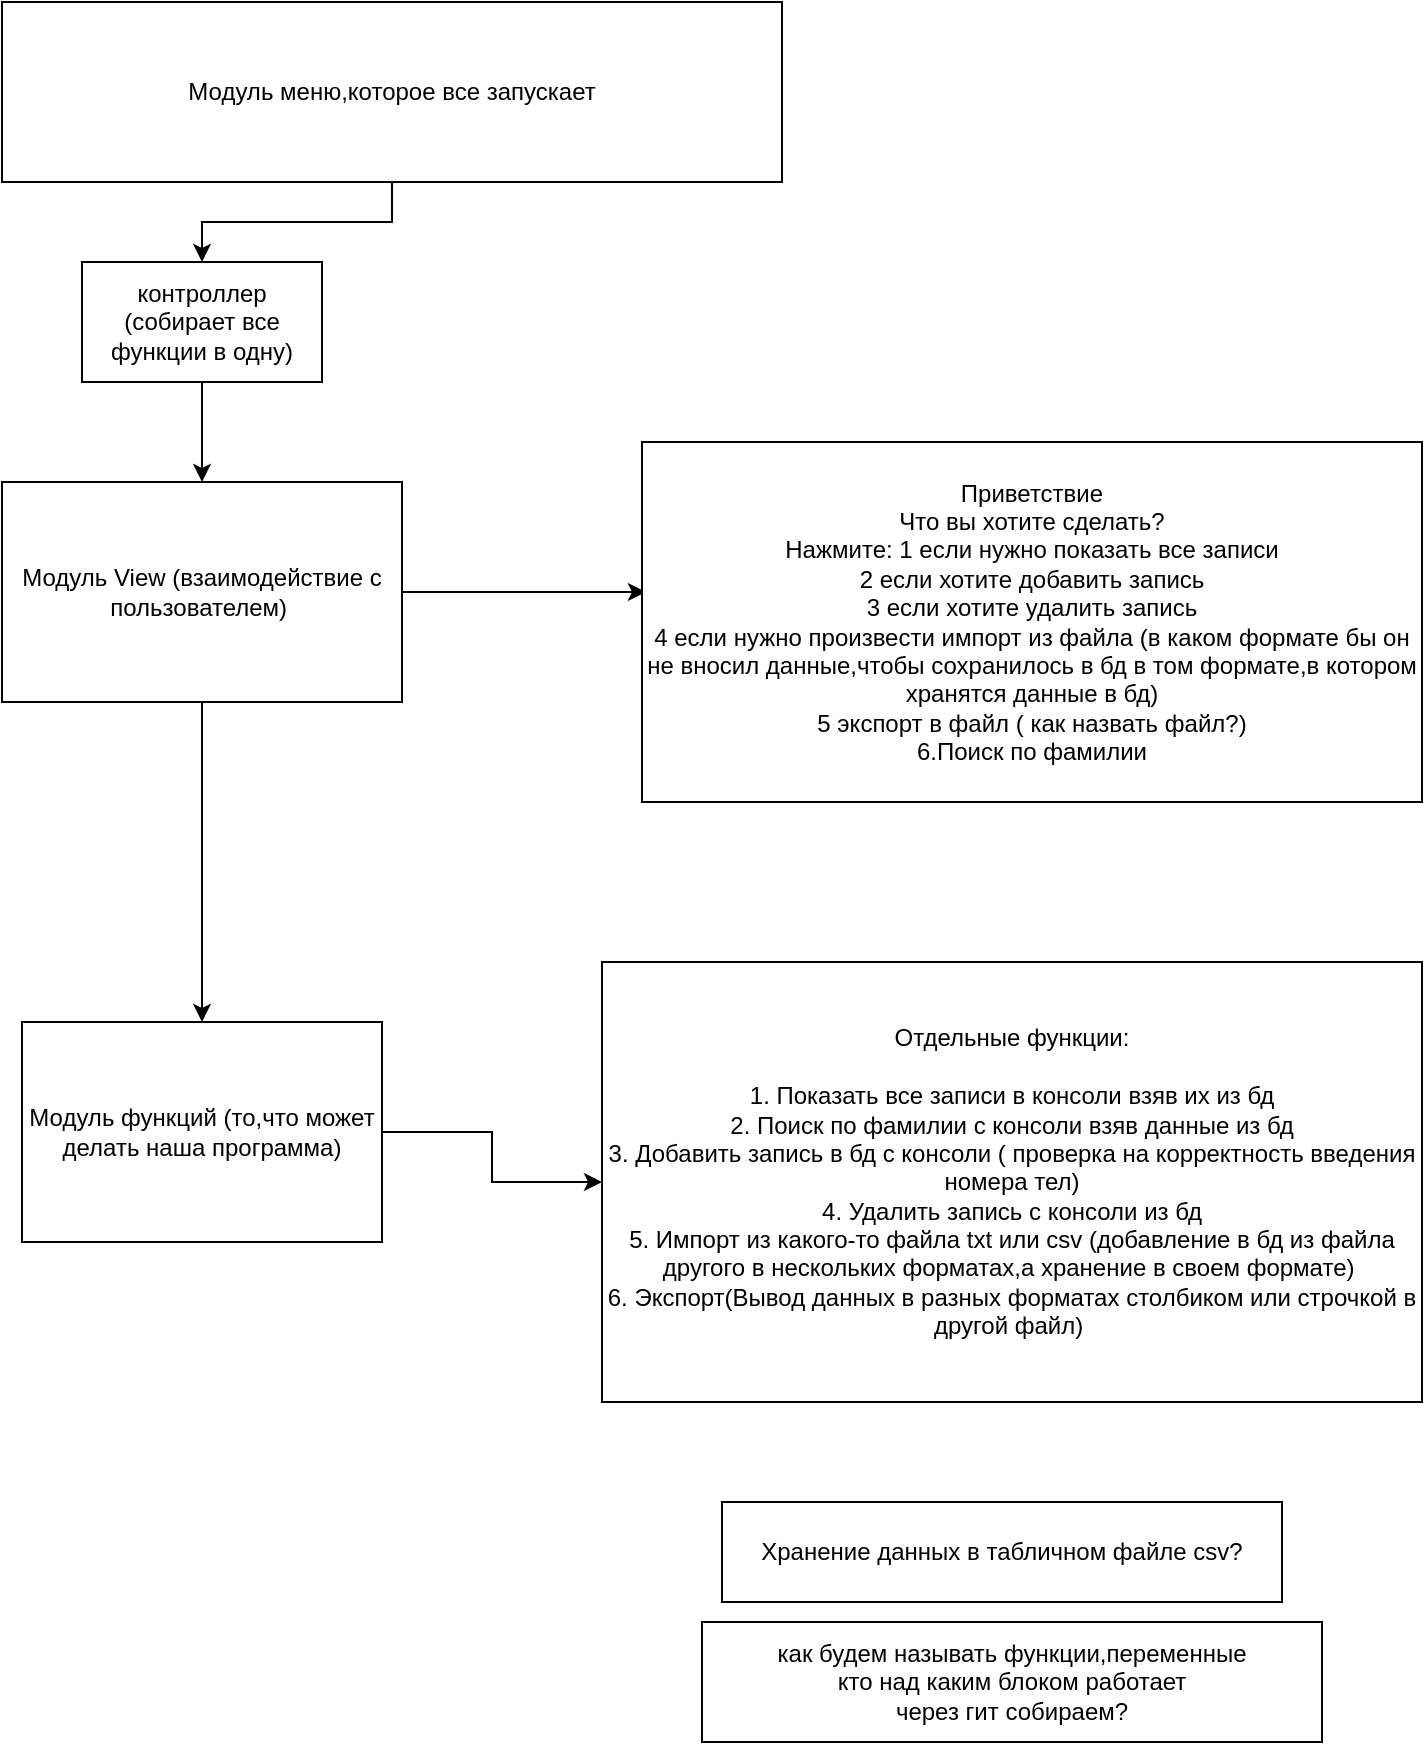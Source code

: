 <mxfile version="20.3.6" type="device"><diagram id="C5RBs43oDa-KdzZeNtuy" name="Page-1"><mxGraphModel dx="1106" dy="557" grid="1" gridSize="10" guides="1" tooltips="1" connect="1" arrows="1" fold="1" page="1" pageScale="1" pageWidth="827" pageHeight="1169" math="0" shadow="0"><root><mxCell id="WIyWlLk6GJQsqaUBKTNV-0"/><mxCell id="WIyWlLk6GJQsqaUBKTNV-1" parent="WIyWlLk6GJQsqaUBKTNV-0"/><mxCell id="CbF_tb9Tf6M1m18Wwq98-0" value="Хранение данных в табличном файле csv?" style="rounded=0;whiteSpace=wrap;html=1;" parent="WIyWlLk6GJQsqaUBKTNV-1" vertex="1"><mxGeometry x="440" y="1240" width="280" height="50" as="geometry"/></mxCell><mxCell id="CbF_tb9Tf6M1m18Wwq98-1" value="Отдельные функции:&lt;br&gt;&lt;br&gt;1. Показать все записи в консоли взяв их из бд&lt;br&gt;2. Поиск по фамилии с консоли взяв данные из бд&lt;br&gt;3. Добавить запись в бд с консоли ( проверка на корректность введения номера тел)&lt;br&gt;4. Удалить запись с консоли из бд&lt;br&gt;5. Импорт из какого-то файла txt или csv (добавление в бд из файла другого в нескольких форматах,а хранение в своем формате)&amp;nbsp;&lt;br&gt;6. Экспорт(Вывод данных в разных форматах столбиком или строчкой в другой файл)&amp;nbsp;" style="rounded=0;whiteSpace=wrap;html=1;" parent="WIyWlLk6GJQsqaUBKTNV-1" vertex="1"><mxGeometry x="380" y="970" width="410" height="220" as="geometry"/></mxCell><mxCell id="CbF_tb9Tf6M1m18Wwq98-7" value="" style="edgeStyle=orthogonalEdgeStyle;rounded=0;orthogonalLoop=1;jettySize=auto;html=1;" parent="WIyWlLk6GJQsqaUBKTNV-1" source="CbF_tb9Tf6M1m18Wwq98-2" target="CbF_tb9Tf6M1m18Wwq98-3" edge="1"><mxGeometry relative="1" as="geometry"/></mxCell><mxCell id="CbF_tb9Tf6M1m18Wwq98-2" value="Модуль меню,которое все запускает" style="rounded=0;whiteSpace=wrap;html=1;" parent="WIyWlLk6GJQsqaUBKTNV-1" vertex="1"><mxGeometry x="80" y="490" width="390" height="90" as="geometry"/></mxCell><mxCell id="CbF_tb9Tf6M1m18Wwq98-8" value="" style="edgeStyle=orthogonalEdgeStyle;rounded=0;orthogonalLoop=1;jettySize=auto;html=1;" parent="WIyWlLk6GJQsqaUBKTNV-1" source="CbF_tb9Tf6M1m18Wwq98-3" target="CbF_tb9Tf6M1m18Wwq98-4" edge="1"><mxGeometry relative="1" as="geometry"/></mxCell><mxCell id="CbF_tb9Tf6M1m18Wwq98-3" value="контроллер (собирает все функции в одну)" style="rounded=0;whiteSpace=wrap;html=1;" parent="WIyWlLk6GJQsqaUBKTNV-1" vertex="1"><mxGeometry x="120" y="620" width="120" height="60" as="geometry"/></mxCell><mxCell id="CbF_tb9Tf6M1m18Wwq98-6" style="edgeStyle=orthogonalEdgeStyle;rounded=0;orthogonalLoop=1;jettySize=auto;html=1;entryX=0.005;entryY=0.417;entryDx=0;entryDy=0;entryPerimeter=0;" parent="WIyWlLk6GJQsqaUBKTNV-1" source="CbF_tb9Tf6M1m18Wwq98-4" target="CbF_tb9Tf6M1m18Wwq98-5" edge="1"><mxGeometry relative="1" as="geometry"/></mxCell><mxCell id="CbF_tb9Tf6M1m18Wwq98-11" value="" style="edgeStyle=orthogonalEdgeStyle;rounded=0;orthogonalLoop=1;jettySize=auto;html=1;" parent="WIyWlLk6GJQsqaUBKTNV-1" source="CbF_tb9Tf6M1m18Wwq98-4" target="CbF_tb9Tf6M1m18Wwq98-10" edge="1"><mxGeometry relative="1" as="geometry"/></mxCell><mxCell id="CbF_tb9Tf6M1m18Wwq98-4" value="Модуль View (взаимодействие с пользователем)&amp;nbsp;" style="rounded=0;whiteSpace=wrap;html=1;" parent="WIyWlLk6GJQsqaUBKTNV-1" vertex="1"><mxGeometry x="80" y="730" width="200" height="110" as="geometry"/></mxCell><mxCell id="CbF_tb9Tf6M1m18Wwq98-5" value="Приветствие&lt;br&gt;Что вы хотите сделать?&lt;br&gt;Нажмите: 1 если нужно показать все записи&lt;br&gt;2 если хотите добавить запись&lt;br&gt;3 если хотите удалить запись&lt;br&gt;4 если нужно произвести импорт из файла (в каком формате бы он не вносил данные,чтобы сохранилось в бд в том формате,в котором хранятся данные в бд)&lt;br&gt;5 экспорт в файл ( как назвать файл?)&lt;br&gt;6.Поиск по фамилии" style="rounded=0;whiteSpace=wrap;html=1;" parent="WIyWlLk6GJQsqaUBKTNV-1" vertex="1"><mxGeometry x="400" y="710" width="390" height="180" as="geometry"/></mxCell><mxCell id="CbF_tb9Tf6M1m18Wwq98-13" value="" style="edgeStyle=orthogonalEdgeStyle;rounded=0;orthogonalLoop=1;jettySize=auto;html=1;" parent="WIyWlLk6GJQsqaUBKTNV-1" source="CbF_tb9Tf6M1m18Wwq98-10" target="CbF_tb9Tf6M1m18Wwq98-1" edge="1"><mxGeometry relative="1" as="geometry"/></mxCell><mxCell id="CbF_tb9Tf6M1m18Wwq98-10" value="Модуль функций (то,что может делать наша программа)" style="rounded=0;whiteSpace=wrap;html=1;" parent="WIyWlLk6GJQsqaUBKTNV-1" vertex="1"><mxGeometry x="90" y="1000" width="180" height="110" as="geometry"/></mxCell><mxCell id="CbF_tb9Tf6M1m18Wwq98-14" value="как будем называть функции,переменные&lt;br&gt;кто над каким блоком работает&lt;br&gt;через гит собираем?" style="rounded=0;whiteSpace=wrap;html=1;" parent="WIyWlLk6GJQsqaUBKTNV-1" vertex="1"><mxGeometry x="430" y="1300" width="310" height="60" as="geometry"/></mxCell></root></mxGraphModel></diagram></mxfile>